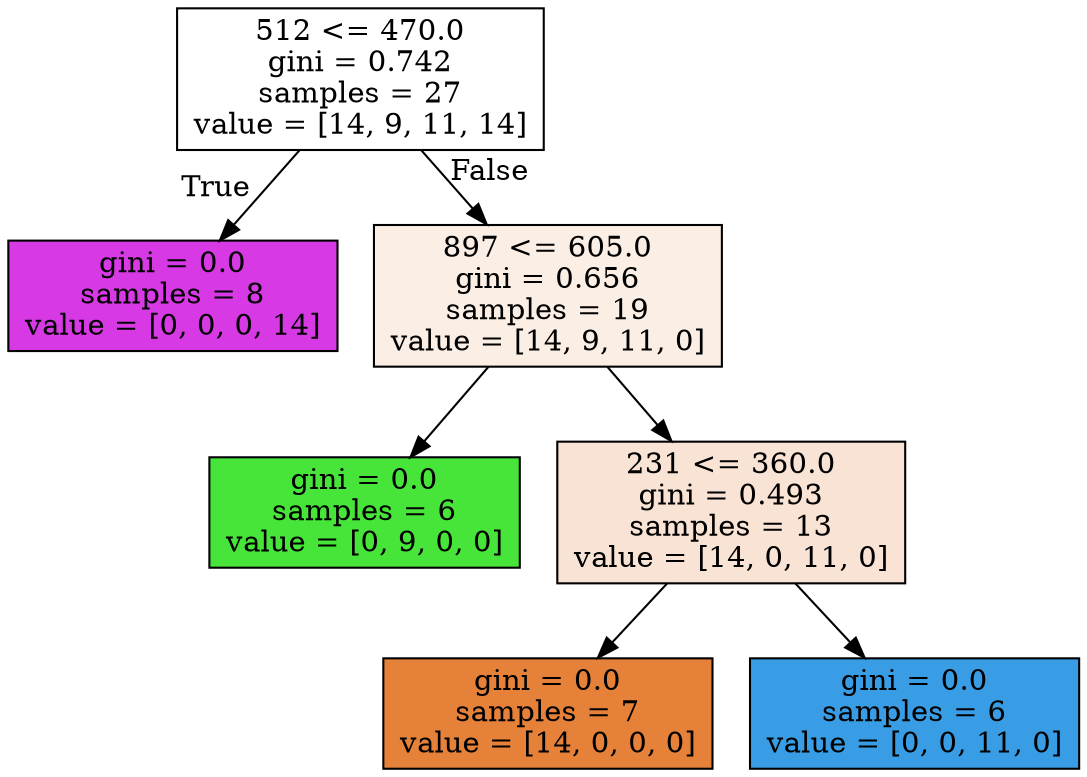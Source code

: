 digraph Tree {
node [shape=box, style="filled", color="black"] ;
0 [label="512 <= 470.0\ngini = 0.742\nsamples = 27\nvalue = [14, 9, 11, 14]", fillcolor="#e5813900"] ;
1 [label="gini = 0.0\nsamples = 8\nvalue = [0, 0, 0, 14]", fillcolor="#d739e5ff"] ;
0 -> 1 [labeldistance=2.5, labelangle=45, headlabel="True"] ;
2 [label="897 <= 605.0\ngini = 0.656\nsamples = 19\nvalue = [14, 9, 11, 0]", fillcolor="#e5813921"] ;
0 -> 2 [labeldistance=2.5, labelangle=-45, headlabel="False"] ;
3 [label="gini = 0.0\nsamples = 6\nvalue = [0, 9, 0, 0]", fillcolor="#47e539ff"] ;
2 -> 3 ;
4 [label="231 <= 360.0\ngini = 0.493\nsamples = 13\nvalue = [14, 0, 11, 0]", fillcolor="#e5813937"] ;
2 -> 4 ;
5 [label="gini = 0.0\nsamples = 7\nvalue = [14, 0, 0, 0]", fillcolor="#e58139ff"] ;
4 -> 5 ;
6 [label="gini = 0.0\nsamples = 6\nvalue = [0, 0, 11, 0]", fillcolor="#399de5ff"] ;
4 -> 6 ;
}